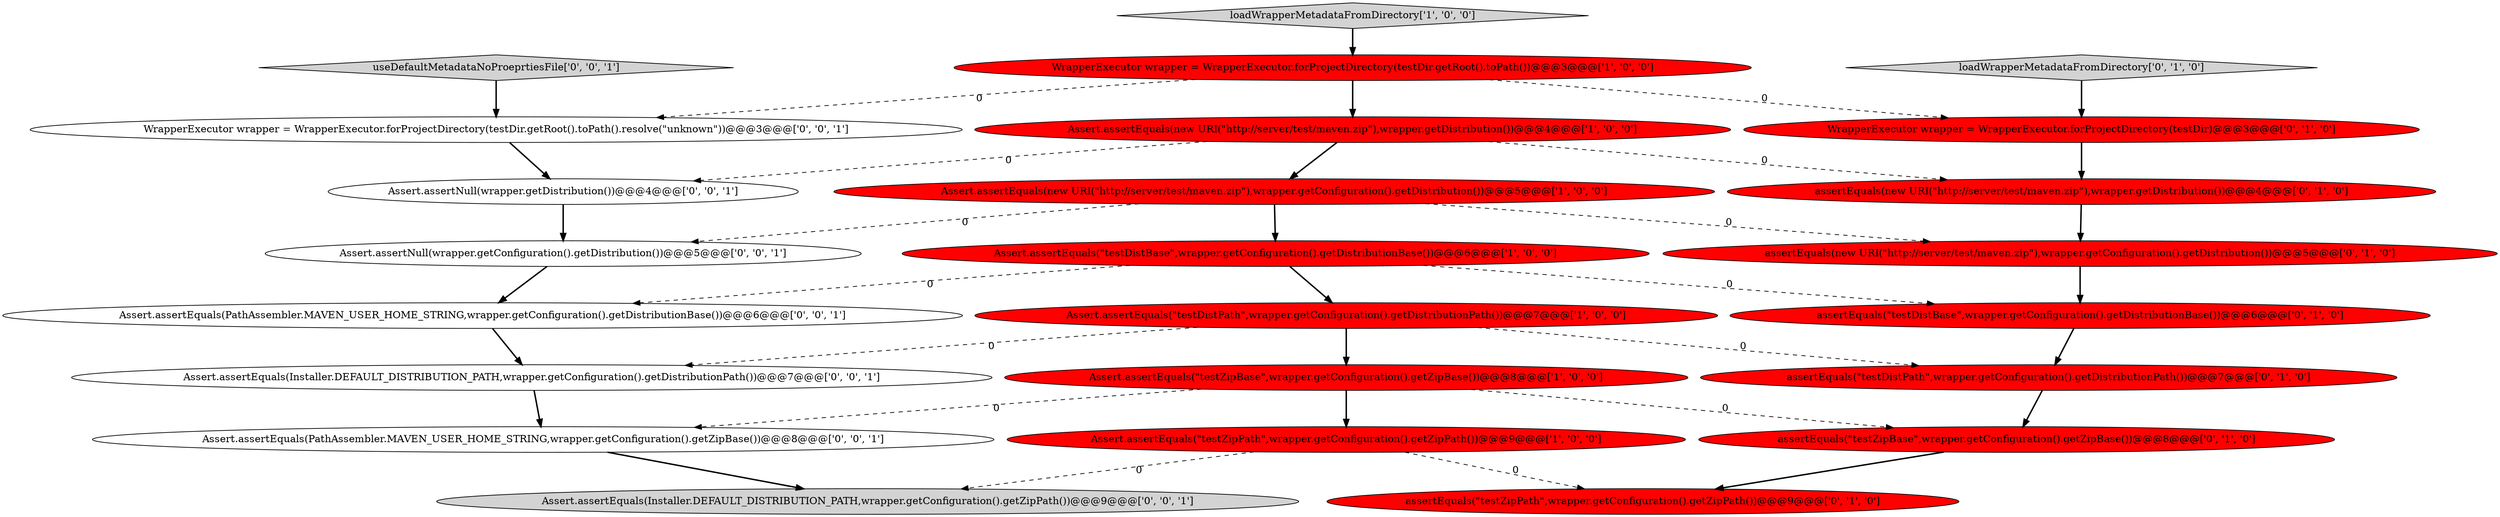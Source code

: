 digraph {
2 [style = filled, label = "Assert.assertEquals(\"testDistBase\",wrapper.getConfiguration().getDistributionBase())@@@6@@@['1', '0', '0']", fillcolor = red, shape = ellipse image = "AAA1AAABBB1BBB"];
6 [style = filled, label = "Assert.assertEquals(new URI(\"http://server/test/maven.zip\"),wrapper.getDistribution())@@@4@@@['1', '0', '0']", fillcolor = red, shape = ellipse image = "AAA1AAABBB1BBB"];
10 [style = filled, label = "assertEquals(new URI(\"http://server/test/maven.zip\"),wrapper.getConfiguration().getDistribution())@@@5@@@['0', '1', '0']", fillcolor = red, shape = ellipse image = "AAA1AAABBB2BBB"];
1 [style = filled, label = "Assert.assertEquals(new URI(\"http://server/test/maven.zip\"),wrapper.getConfiguration().getDistribution())@@@5@@@['1', '0', '0']", fillcolor = red, shape = ellipse image = "AAA1AAABBB1BBB"];
11 [style = filled, label = "assertEquals(new URI(\"http://server/test/maven.zip\"),wrapper.getDistribution())@@@4@@@['0', '1', '0']", fillcolor = red, shape = ellipse image = "AAA1AAABBB2BBB"];
18 [style = filled, label = "Assert.assertNull(wrapper.getDistribution())@@@4@@@['0', '0', '1']", fillcolor = white, shape = ellipse image = "AAA0AAABBB3BBB"];
7 [style = filled, label = "Assert.assertEquals(\"testZipPath\",wrapper.getConfiguration().getZipPath())@@@9@@@['1', '0', '0']", fillcolor = red, shape = ellipse image = "AAA1AAABBB1BBB"];
4 [style = filled, label = "Assert.assertEquals(\"testZipBase\",wrapper.getConfiguration().getZipBase())@@@8@@@['1', '0', '0']", fillcolor = red, shape = ellipse image = "AAA1AAABBB1BBB"];
20 [style = filled, label = "useDefaultMetadataNoProeprtiesFile['0', '0', '1']", fillcolor = lightgray, shape = diamond image = "AAA0AAABBB3BBB"];
9 [style = filled, label = "WrapperExecutor wrapper = WrapperExecutor.forProjectDirectory(testDir)@@@3@@@['0', '1', '0']", fillcolor = red, shape = ellipse image = "AAA1AAABBB2BBB"];
22 [style = filled, label = "Assert.assertNull(wrapper.getConfiguration().getDistribution())@@@5@@@['0', '0', '1']", fillcolor = white, shape = ellipse image = "AAA0AAABBB3BBB"];
8 [style = filled, label = "assertEquals(\"testDistBase\",wrapper.getConfiguration().getDistributionBase())@@@6@@@['0', '1', '0']", fillcolor = red, shape = ellipse image = "AAA1AAABBB2BBB"];
12 [style = filled, label = "assertEquals(\"testDistPath\",wrapper.getConfiguration().getDistributionPath())@@@7@@@['0', '1', '0']", fillcolor = red, shape = ellipse image = "AAA1AAABBB2BBB"];
16 [style = filled, label = "Assert.assertEquals(PathAssembler.MAVEN_USER_HOME_STRING,wrapper.getConfiguration().getZipBase())@@@8@@@['0', '0', '1']", fillcolor = white, shape = ellipse image = "AAA0AAABBB3BBB"];
3 [style = filled, label = "loadWrapperMetadataFromDirectory['1', '0', '0']", fillcolor = lightgray, shape = diamond image = "AAA0AAABBB1BBB"];
14 [style = filled, label = "loadWrapperMetadataFromDirectory['0', '1', '0']", fillcolor = lightgray, shape = diamond image = "AAA0AAABBB2BBB"];
13 [style = filled, label = "assertEquals(\"testZipPath\",wrapper.getConfiguration().getZipPath())@@@9@@@['0', '1', '0']", fillcolor = red, shape = ellipse image = "AAA1AAABBB2BBB"];
17 [style = filled, label = "Assert.assertEquals(Installer.DEFAULT_DISTRIBUTION_PATH,wrapper.getConfiguration().getDistributionPath())@@@7@@@['0', '0', '1']", fillcolor = white, shape = ellipse image = "AAA0AAABBB3BBB"];
19 [style = filled, label = "Assert.assertEquals(Installer.DEFAULT_DISTRIBUTION_PATH,wrapper.getConfiguration().getZipPath())@@@9@@@['0', '0', '1']", fillcolor = lightgray, shape = ellipse image = "AAA0AAABBB3BBB"];
21 [style = filled, label = "Assert.assertEquals(PathAssembler.MAVEN_USER_HOME_STRING,wrapper.getConfiguration().getDistributionBase())@@@6@@@['0', '0', '1']", fillcolor = white, shape = ellipse image = "AAA0AAABBB3BBB"];
0 [style = filled, label = "Assert.assertEquals(\"testDistPath\",wrapper.getConfiguration().getDistributionPath())@@@7@@@['1', '0', '0']", fillcolor = red, shape = ellipse image = "AAA1AAABBB1BBB"];
5 [style = filled, label = "WrapperExecutor wrapper = WrapperExecutor.forProjectDirectory(testDir.getRoot().toPath())@@@3@@@['1', '0', '0']", fillcolor = red, shape = ellipse image = "AAA1AAABBB1BBB"];
23 [style = filled, label = "WrapperExecutor wrapper = WrapperExecutor.forProjectDirectory(testDir.getRoot().toPath().resolve(\"unknown\"))@@@3@@@['0', '0', '1']", fillcolor = white, shape = ellipse image = "AAA0AAABBB3BBB"];
15 [style = filled, label = "assertEquals(\"testZipBase\",wrapper.getConfiguration().getZipBase())@@@8@@@['0', '1', '0']", fillcolor = red, shape = ellipse image = "AAA1AAABBB2BBB"];
15->13 [style = bold, label=""];
4->16 [style = dashed, label="0"];
9->11 [style = bold, label=""];
5->23 [style = dashed, label="0"];
6->11 [style = dashed, label="0"];
12->15 [style = bold, label=""];
22->21 [style = bold, label=""];
5->9 [style = dashed, label="0"];
1->10 [style = dashed, label="0"];
0->12 [style = dashed, label="0"];
16->19 [style = bold, label=""];
2->8 [style = dashed, label="0"];
0->17 [style = dashed, label="0"];
4->7 [style = bold, label=""];
1->22 [style = dashed, label="0"];
6->18 [style = dashed, label="0"];
6->1 [style = bold, label=""];
3->5 [style = bold, label=""];
2->0 [style = bold, label=""];
18->22 [style = bold, label=""];
5->6 [style = bold, label=""];
10->8 [style = bold, label=""];
20->23 [style = bold, label=""];
2->21 [style = dashed, label="0"];
7->19 [style = dashed, label="0"];
0->4 [style = bold, label=""];
11->10 [style = bold, label=""];
4->15 [style = dashed, label="0"];
7->13 [style = dashed, label="0"];
14->9 [style = bold, label=""];
1->2 [style = bold, label=""];
21->17 [style = bold, label=""];
23->18 [style = bold, label=""];
8->12 [style = bold, label=""];
17->16 [style = bold, label=""];
}
